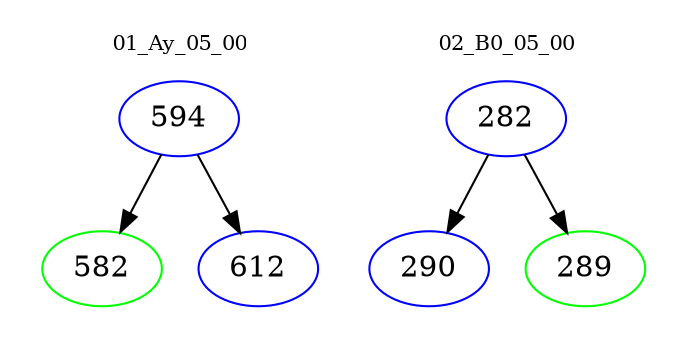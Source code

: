 digraph{
subgraph cluster_0 {
color = white
label = "01_Ay_05_00";
fontsize=10;
T0_594 [label="594", color="blue"]
T0_594 -> T0_582 [color="black"]
T0_582 [label="582", color="green"]
T0_594 -> T0_612 [color="black"]
T0_612 [label="612", color="blue"]
}
subgraph cluster_1 {
color = white
label = "02_B0_05_00";
fontsize=10;
T1_282 [label="282", color="blue"]
T1_282 -> T1_290 [color="black"]
T1_290 [label="290", color="blue"]
T1_282 -> T1_289 [color="black"]
T1_289 [label="289", color="green"]
}
}
